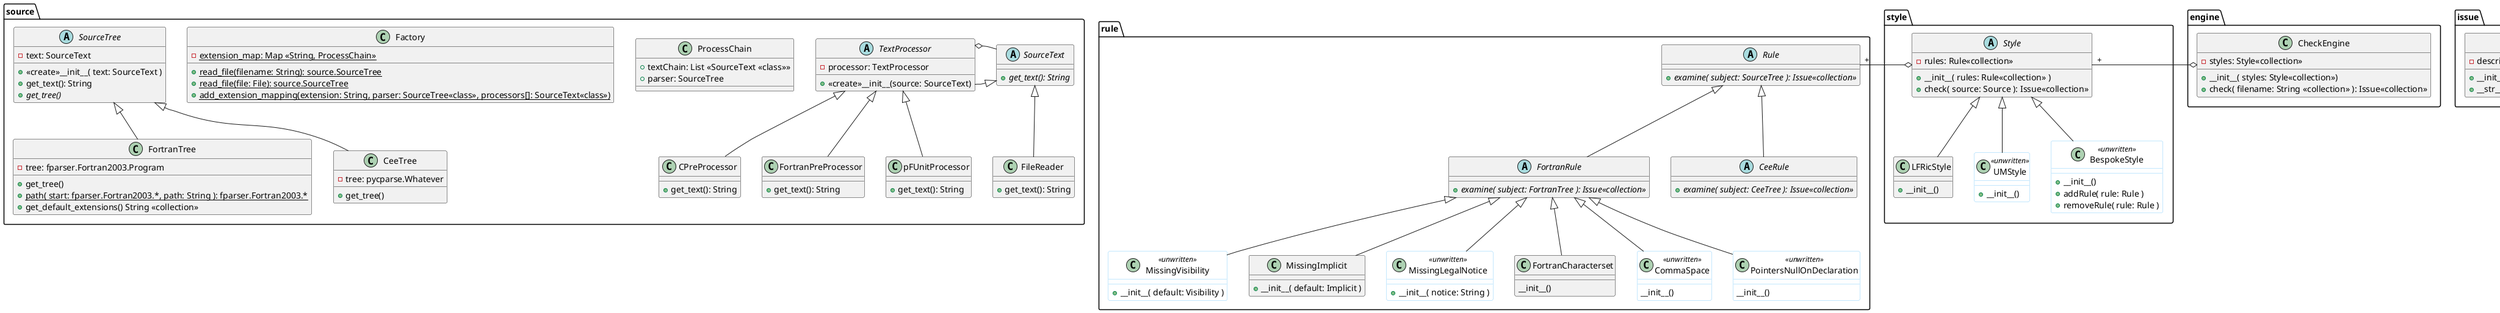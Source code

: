 @startuml Checker Class Diagram

skinparam class {
    BackgroundColor<<unwritten>> AlliceBlue
    BorderColor<<unwritten>> LightSkyBlue
}

''''''''''''''''''''''''''''''''''''''''''''''''''''''''''''''''''''''''''''''
' inspector.source module

class source.ProcessChain {
    +textChain: List <<SourceText <<class>>>>
    +parser: SourceTree
}

class source.Factory {
    -{static}extension_map: Map <<String, ProcessChain>>
    +{static}read_file(filename: String): source.SourceTree
    +{static}read_file(file: File): source.SourceTree
    +{static}add_extension_mapping(extension: String, parser: SourceTree<<class>>, processors[]: SourceText<<class>>)
}


abstract class source.SourceText {
    +{abstract}get_text(): String
}

abstract class source.TextProcessor {
    -processor: TextProcessor
    +<<create>>__init__(source: SourceText)
}
source.SourceText <|-- source.TextProcessor
source.TextProcessor o- source.SourceText

class source.FileReader {
    +get_text(): String
}
source.SourceText <|-- source.FileReader

class source.CPreProcessor {
    +get_text(): String
}
source.TextProcessor <|-- source.CPreProcessor

class source.FortranPreProcessor {
    +get_text(): String
}
source.TextProcessor <|-- source.FortranPreProcessor

class source.pFUnitProcessor {
    +get_text(): String
}
source.TextProcessor <|-- source.pFUnitProcessor


abstract class source.SourceTree {
    -text: SourceText
    +<<create>>__init__( text: SourceText )
    +get_text(): String
    +{abstract}get_tree()
    }

class source.FortranTree {
    -tree: fparser.Fortran2003.Program
    +get_tree()
    +{static}path( start: fparser.Fortran2003.*, path: String ): fparser.Fortran2003.*
    +get_default_extensions() String <<collection>>
    }
source.SourceTree <|-- source.FortranTree

class source.CeeTree {
    -tree: pycparse.Whatever
    +get_tree()
    }
source.SourceTree <|-- source.CeeTree

''''''''''''''''''''''''''''''''''''''''''''''''''''''''''''''''''''''''''''''
' inspector.rule module

abstract class rule.Rule {
    +{abstract}examine( subject: SourceTree ): Issue<<collection>>
    }

abstract class rule.FortranRule {
    +{abstract}examine( subject: FortranTree ): Issue<<collection>>
    }
rule.Rule <|-- rule.FortranRule

class rule.MissingVisibility <<unwritten>> {
    +__init__( default: Visibility )
    }
rule.FortranRule <|-- rule.MissingVisibility

class rule.MissingImplicit {
    +__init__( default: Implicit )
    }
rule.FortranRule <|-- rule.MissingImplicit

class rule.MissingLegalNotice <<unwritten>> {
    +__init__( notice: String )
    }
rule.FortranRule <|-- rule.MissingLegalNotice

class rule.FortranCharacterset {
    __init__()
}
rule.FortranRule <|-- rule.FortranCharacterset

class rule.CommaSpace <<unwritten>> {
    __init__()
}
rule.FortranRule <|-- rule.CommaSpace

class rule.PointersNullOnDeclaration <<unwritten>> {
    __init__()
    }
rule.FortranRule <|-- rule.PointersNullOnDeclaration

abstract class rule.CeeRule {
    +{abstract}examine( subject: CeeTree ): Issue<<collection>>
    }
rule.Rule <|-- rule.CeeRule

''''''''''''''''''''''''''''''''''''''''''''''''''''''''''''''''''''''''''''''
' inspector.style module

abstract class style.Style {
    -rules: Rule<<collection>>
    +__init__( rules: Rule<<collection>> )
    +check( source: Source ): Issue<<collection>>
    }
rule.Rule "+" -o style.Style

class style.LFRicStyle {
    +__init__()
    }
style.Style <|-- style.LFRicStyle

class style.UMStyle <<unwritten>> {
    +__init__()
    }
style.Style <|-- style.UMStyle

class style.BespokeStyle <<unwritten>> {
    +__init__()
    +addRule( rule: Rule )
    +removeRule( rule: Rule )
    }
style.Style <|-- style.BespokeStyle

''''''''''''''''''''''''''''''''''''''''''''''''''''''''''''''''''''''''''''''
' inspector.engine module

class engine.CheckEngine {
    -styles: Style<<collection>>
    +__init__( styles: Style<<collection>>)
    +check( filename: String <<collection>> ): Issue<<collection>>
    }
style.Style "+" -o engine.CheckEngine

''''''''''''''''''''''''''''''''''''''''''''''''''''''''''''''''''''''''''''''
' inspector.issue module

class issue.Issue {
    -description: String
    +__init__( description: String )
    +__str__(): String
    }

@enduml


@startuml Checker Sequence Diagram
participant UserInterface

UserInterface -> style.LFRicStyle : <<instantiate>>
activate style.LFRicStyle

style.LFRicStyle -> rule.MissingImplicit : MissingImplicit(None)
activate rule.MissingImplicit

UserInterface -> engine.CheckEngine : CheckEngine(LFRicStyle)
activate engine.CheckEngine

UserInterface -> engine.CheckEngine : check(SourceFile)

engine.CheckEngine -> style.LFRicStyle : check(Program)

style.LFRicStyle -> rule.MissingImplicit : examine(Program)

rule.MissingImplicit --> style.Style : Issues[]

style.Style --> engine.CheckEngine : Issues[]

engine.CheckEngine --> UserInterface : Issues[]

@enduml
